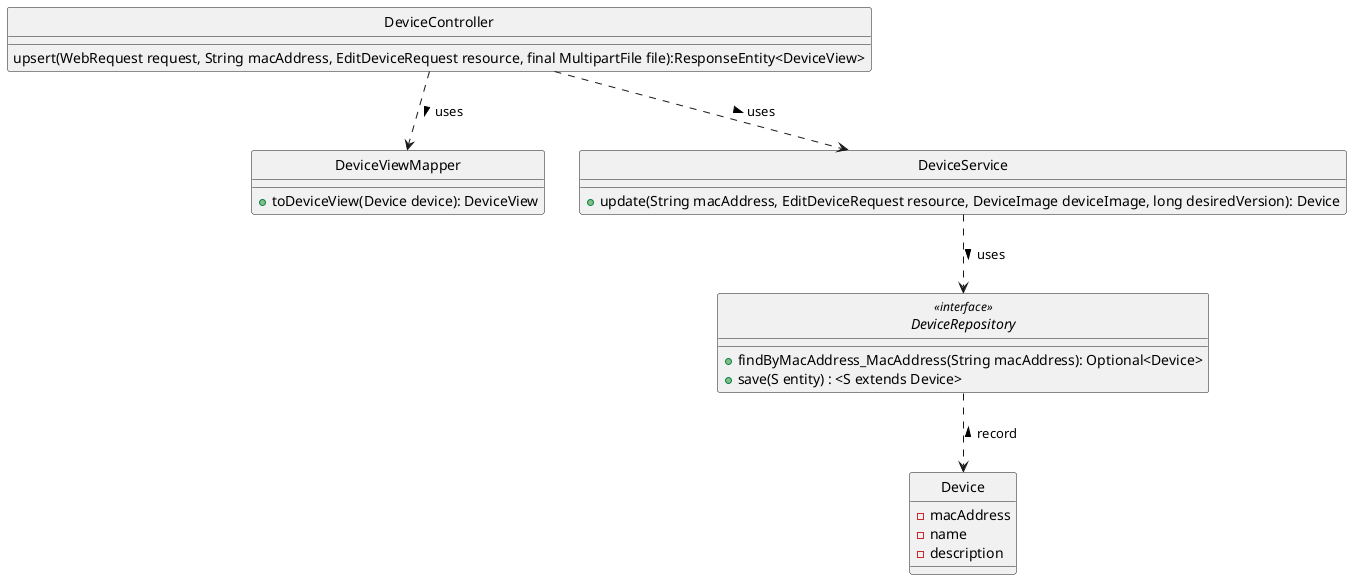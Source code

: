 @startuml
'https://plantuml.com/class-diagram
hide circle
class DeviceRepository <<interface>>


class Device{
    -macAddress
    -name
    -description
}
class DeviceViewMapper{
    +toDeviceView(Device device): DeviceView
}
class DeviceController{
    upsert(WebRequest request, String macAddress, EditDeviceRequest resource, final MultipartFile file):ResponseEntity<DeviceView>
    }
class DeviceService{
 +update(String macAddress, EditDeviceRequest resource, DeviceImage deviceImage, long desiredVersion): Device

}

interface DeviceRepository
{
+findByMacAddress_MacAddress(String macAddress): Optional<Device>
+save(S entity) : <S extends Device>
}



DeviceController ..> DeviceService: uses >
DeviceService ..> DeviceRepository: uses >
DeviceRepository ..> Device: < record
DeviceController ..>DeviceViewMapper: uses >
@enduml
